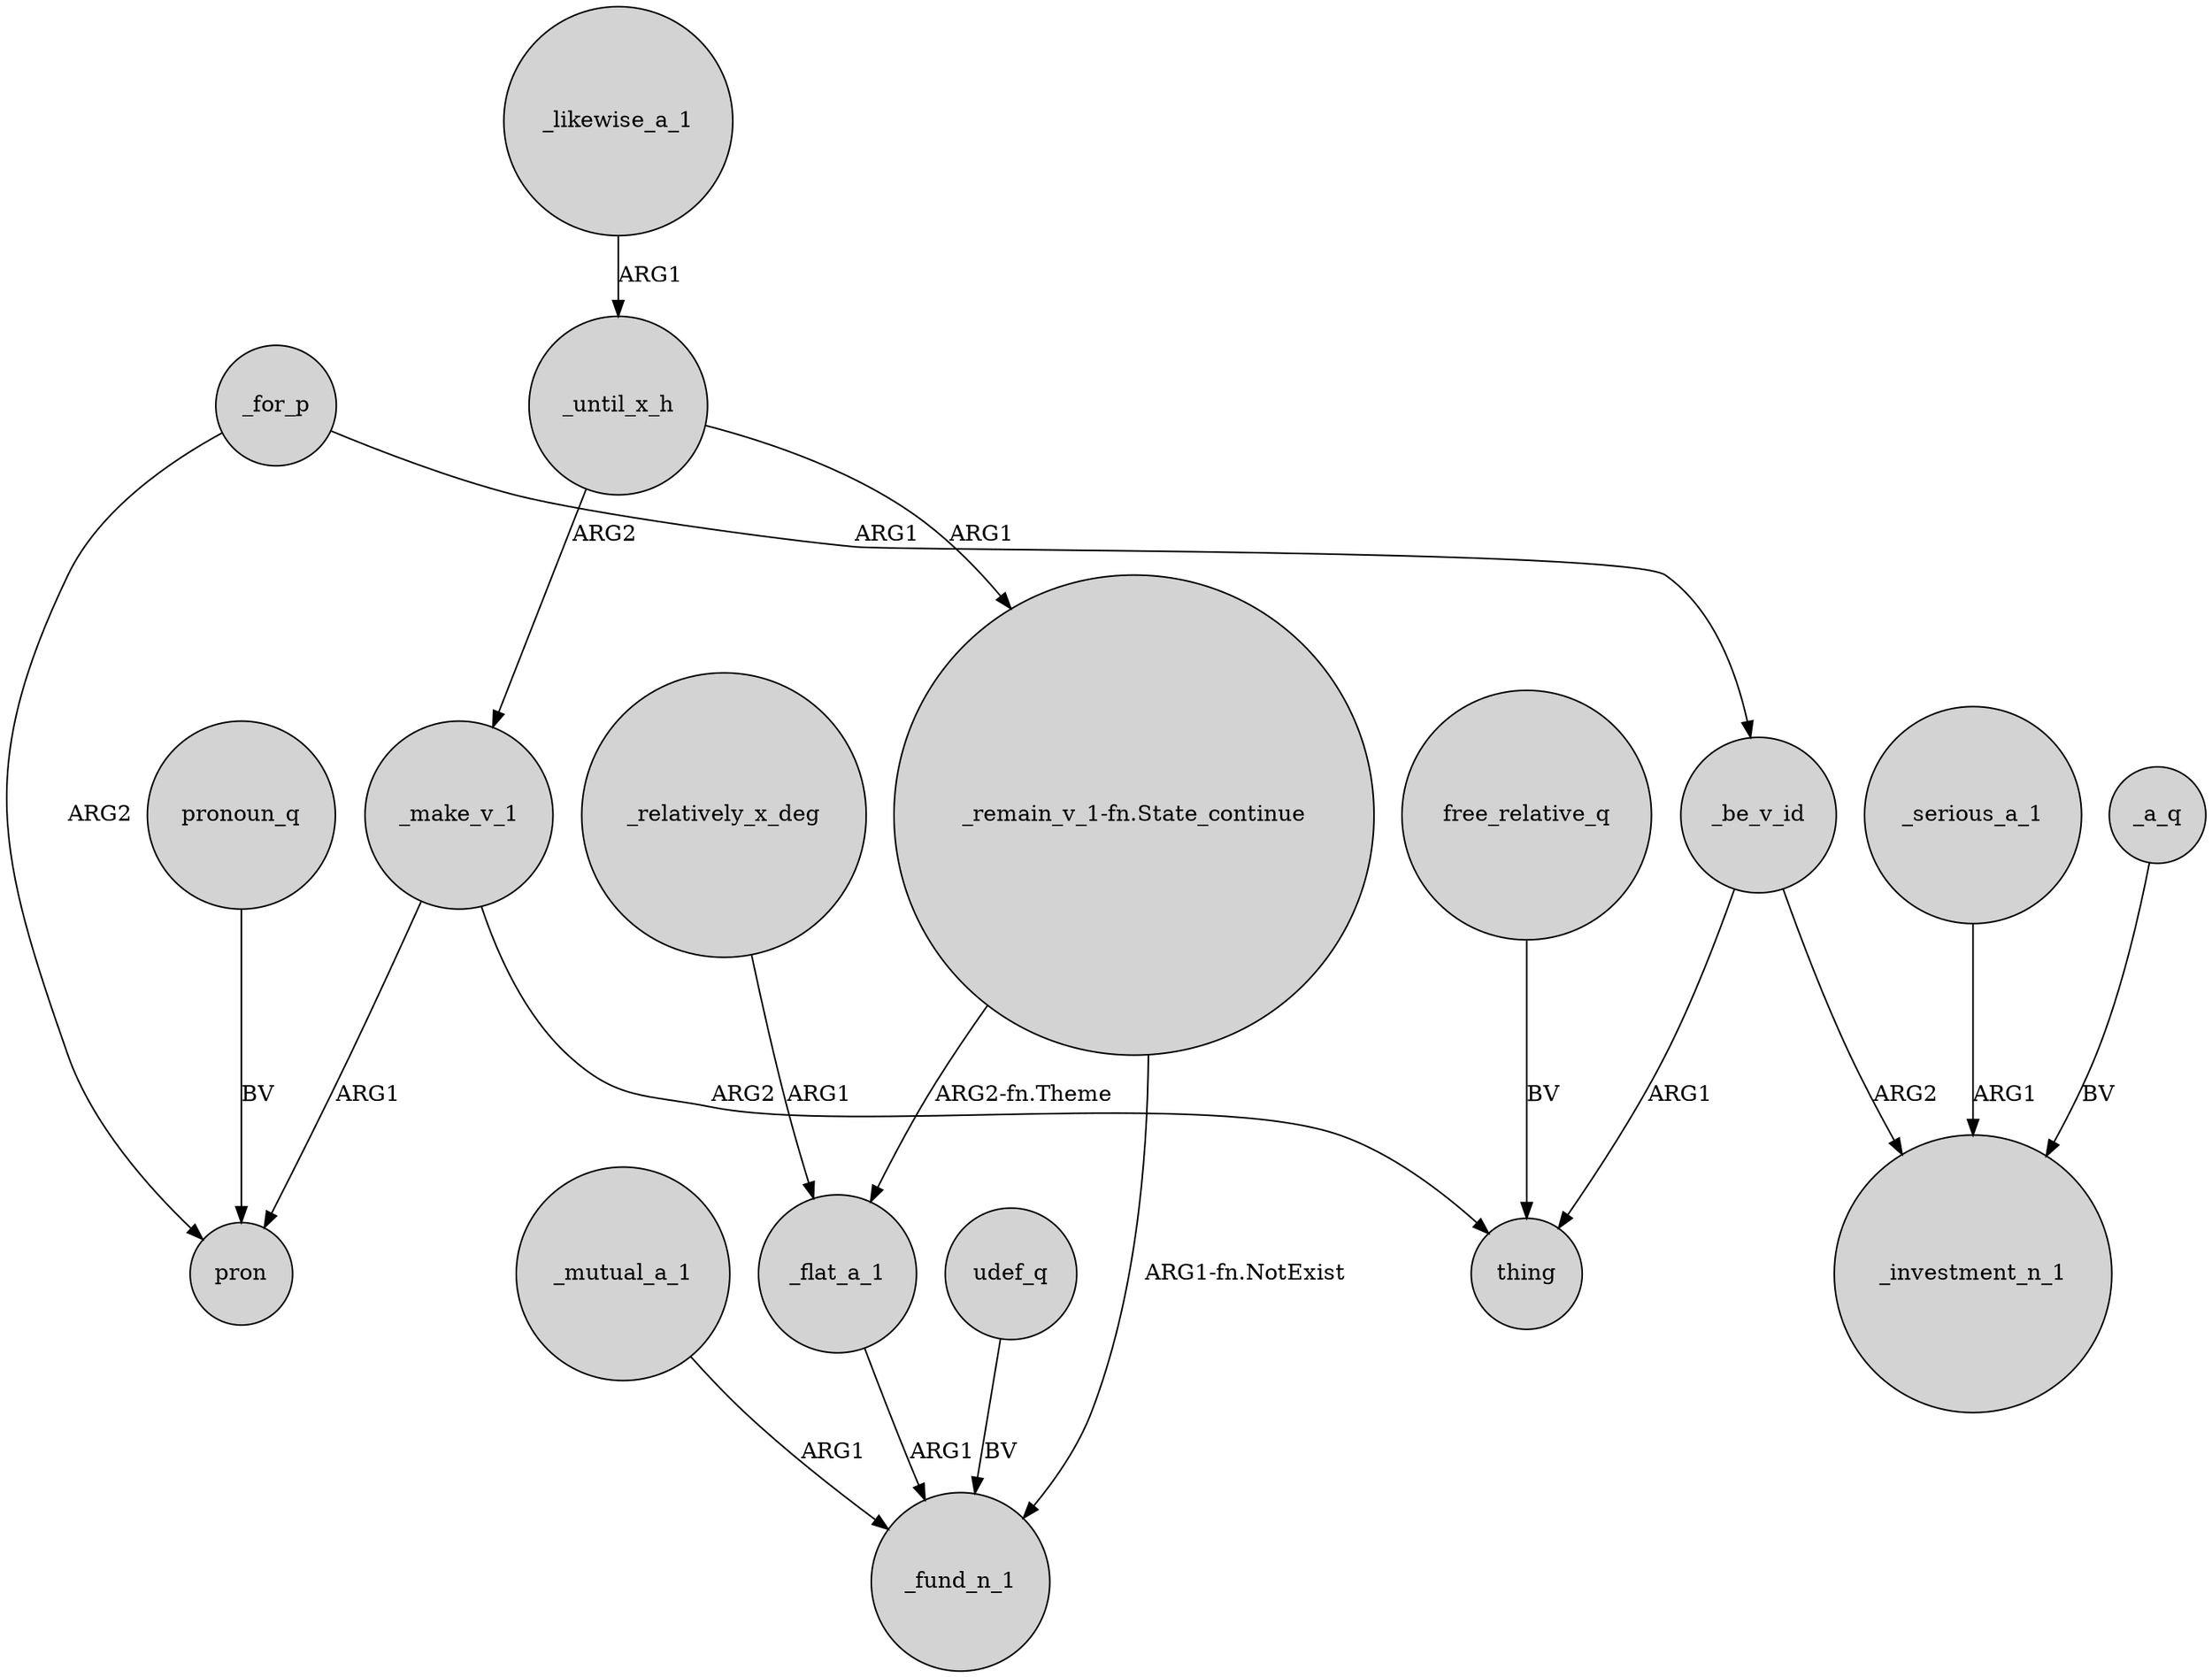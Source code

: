 digraph {
	node [shape=circle style=filled]
	_until_x_h -> "_remain_v_1-fn.State_continue" [label=ARG1]
	_mutual_a_1 -> _fund_n_1 [label=ARG1]
	_relatively_x_deg -> _flat_a_1 [label=ARG1]
	"_remain_v_1-fn.State_continue" -> _fund_n_1 [label="ARG1-fn.NotExist"]
	_flat_a_1 -> _fund_n_1 [label=ARG1]
	pronoun_q -> pron [label=BV]
	_for_p -> _be_v_id [label=ARG1]
	_serious_a_1 -> _investment_n_1 [label=ARG1]
	_for_p -> pron [label=ARG2]
	_make_v_1 -> pron [label=ARG1]
	free_relative_q -> thing [label=BV]
	_be_v_id -> _investment_n_1 [label=ARG2]
	_a_q -> _investment_n_1 [label=BV]
	_likewise_a_1 -> _until_x_h [label=ARG1]
	_be_v_id -> thing [label=ARG1]
	udef_q -> _fund_n_1 [label=BV]
	_make_v_1 -> thing [label=ARG2]
	"_remain_v_1-fn.State_continue" -> _flat_a_1 [label="ARG2-fn.Theme"]
	_until_x_h -> _make_v_1 [label=ARG2]
}
